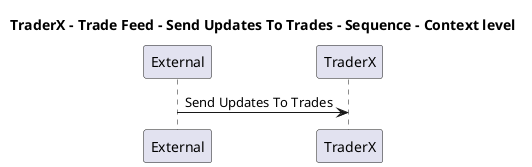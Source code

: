 @startuml

title TraderX - Trade Feed - Send Updates To Trades - Sequence - Context level

participant "External" as C4InterFlow.SoftwareSystems.ExternalSystem
participant "TraderX" as TraderX.SoftwareSystems.TraderX

C4InterFlow.SoftwareSystems.ExternalSystem -> TraderX.SoftwareSystems.TraderX : Send Updates To Trades


@enduml
